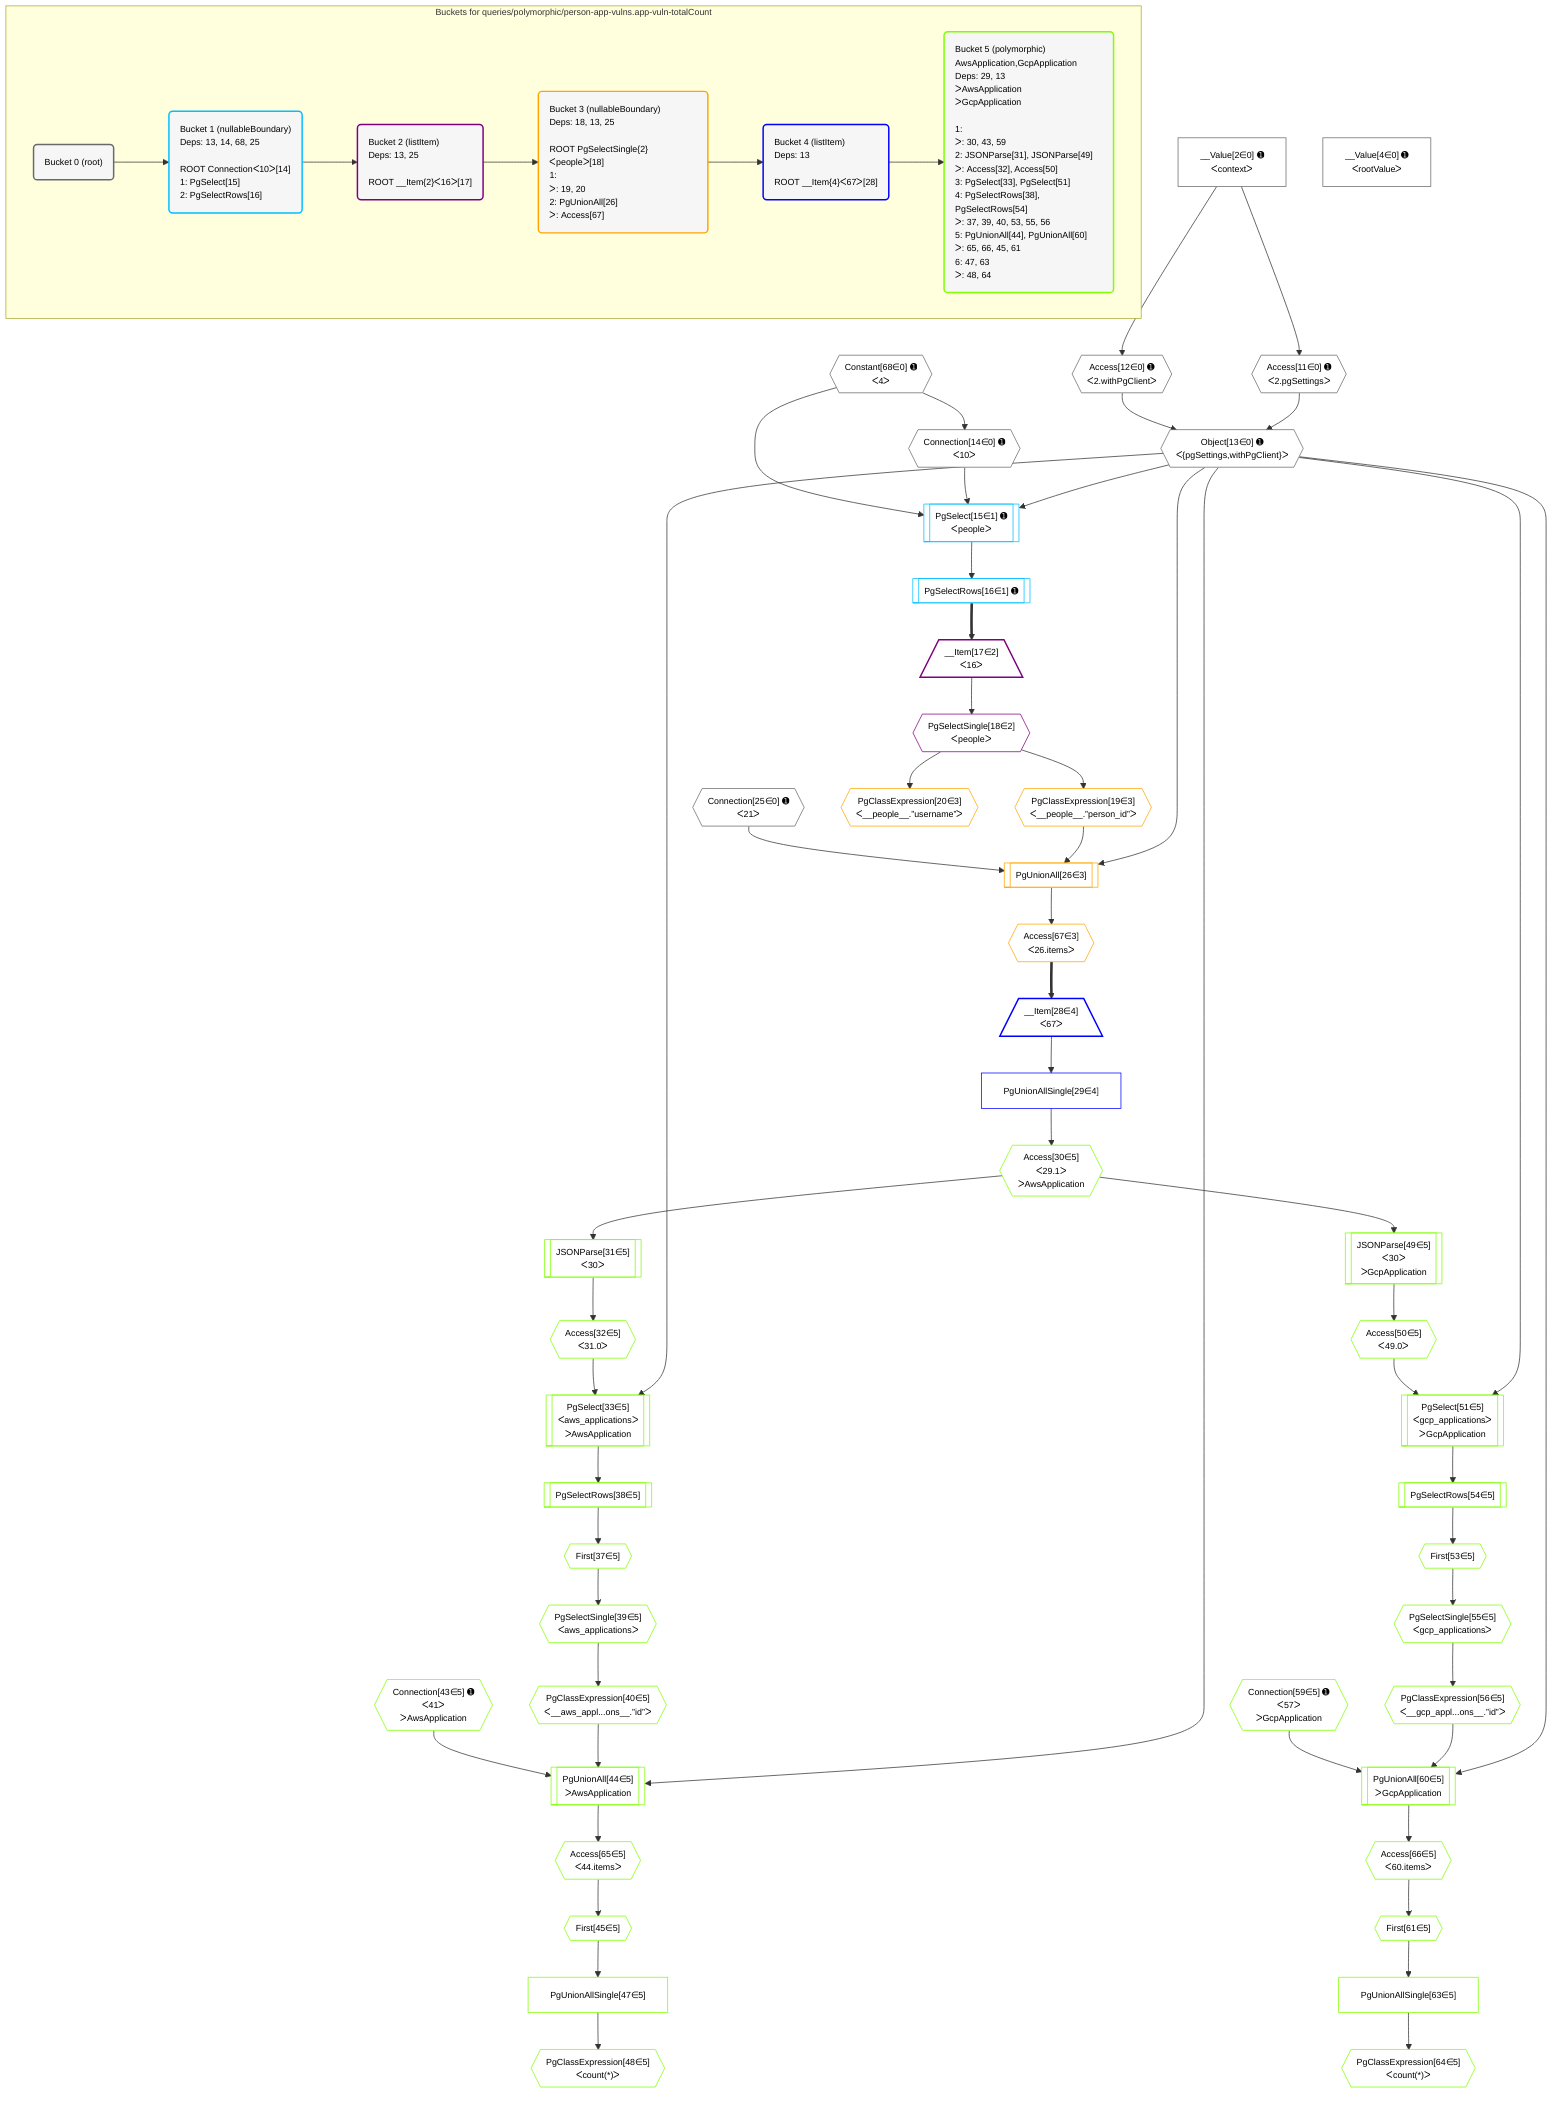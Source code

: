 %%{init: {'themeVariables': { 'fontSize': '12px'}}}%%
graph TD
    classDef path fill:#eee,stroke:#000,color:#000
    classDef plan fill:#fff,stroke-width:1px,color:#000
    classDef itemplan fill:#fff,stroke-width:2px,color:#000
    classDef unbatchedplan fill:#dff,stroke-width:1px,color:#000
    classDef sideeffectplan fill:#fcc,stroke-width:2px,color:#000
    classDef bucket fill:#f6f6f6,color:#000,stroke-width:2px,text-align:left


    %% plan dependencies
    Object13{{"Object[13∈0] ➊<br />ᐸ{pgSettings,withPgClient}ᐳ"}}:::plan
    Access11{{"Access[11∈0] ➊<br />ᐸ2.pgSettingsᐳ"}}:::plan
    Access12{{"Access[12∈0] ➊<br />ᐸ2.withPgClientᐳ"}}:::plan
    Access11 & Access12 --> Object13
    __Value2["__Value[2∈0] ➊<br />ᐸcontextᐳ"]:::plan
    __Value2 --> Access11
    __Value2 --> Access12
    Connection14{{"Connection[14∈0] ➊<br />ᐸ10ᐳ"}}:::plan
    Constant68{{"Constant[68∈0] ➊<br />ᐸ4ᐳ"}}:::plan
    Constant68 --> Connection14
    __Value4["__Value[4∈0] ➊<br />ᐸrootValueᐳ"]:::plan
    Connection25{{"Connection[25∈0] ➊<br />ᐸ21ᐳ"}}:::plan
    PgSelect15[["PgSelect[15∈1] ➊<br />ᐸpeopleᐳ"]]:::plan
    Object13 & Connection14 & Constant68 --> PgSelect15
    PgSelectRows16[["PgSelectRows[16∈1] ➊"]]:::plan
    PgSelect15 --> PgSelectRows16
    __Item17[/"__Item[17∈2]<br />ᐸ16ᐳ"\]:::itemplan
    PgSelectRows16 ==> __Item17
    PgSelectSingle18{{"PgSelectSingle[18∈2]<br />ᐸpeopleᐳ"}}:::plan
    __Item17 --> PgSelectSingle18
    PgUnionAll26[["PgUnionAll[26∈3]"]]:::plan
    PgClassExpression19{{"PgClassExpression[19∈3]<br />ᐸ__people__.”person_id”ᐳ"}}:::plan
    Object13 & PgClassExpression19 & Connection25 --> PgUnionAll26
    PgSelectSingle18 --> PgClassExpression19
    PgClassExpression20{{"PgClassExpression[20∈3]<br />ᐸ__people__.”username”ᐳ"}}:::plan
    PgSelectSingle18 --> PgClassExpression20
    Access67{{"Access[67∈3]<br />ᐸ26.itemsᐳ"}}:::plan
    PgUnionAll26 --> Access67
    __Item28[/"__Item[28∈4]<br />ᐸ67ᐳ"\]:::itemplan
    Access67 ==> __Item28
    PgUnionAllSingle29["PgUnionAllSingle[29∈4]"]:::plan
    __Item28 --> PgUnionAllSingle29
    PgUnionAll44[["PgUnionAll[44∈5]<br />ᐳAwsApplication"]]:::plan
    PgClassExpression40{{"PgClassExpression[40∈5]<br />ᐸ__aws_appl...ons__.”id”ᐳ"}}:::plan
    Connection43{{"Connection[43∈5] ➊<br />ᐸ41ᐳ<br />ᐳAwsApplication"}}:::plan
    Object13 & PgClassExpression40 & Connection43 --> PgUnionAll44
    PgUnionAll60[["PgUnionAll[60∈5]<br />ᐳGcpApplication"]]:::plan
    PgClassExpression56{{"PgClassExpression[56∈5]<br />ᐸ__gcp_appl...ons__.”id”ᐳ"}}:::plan
    Connection59{{"Connection[59∈5] ➊<br />ᐸ57ᐳ<br />ᐳGcpApplication"}}:::plan
    Object13 & PgClassExpression56 & Connection59 --> PgUnionAll60
    PgSelect33[["PgSelect[33∈5]<br />ᐸaws_applicationsᐳ<br />ᐳAwsApplication"]]:::plan
    Access32{{"Access[32∈5]<br />ᐸ31.0ᐳ"}}:::plan
    Object13 & Access32 --> PgSelect33
    PgSelect51[["PgSelect[51∈5]<br />ᐸgcp_applicationsᐳ<br />ᐳGcpApplication"]]:::plan
    Access50{{"Access[50∈5]<br />ᐸ49.0ᐳ"}}:::plan
    Object13 & Access50 --> PgSelect51
    Access30{{"Access[30∈5]<br />ᐸ29.1ᐳ<br />ᐳAwsApplication"}}:::plan
    PgUnionAllSingle29 --> Access30
    JSONParse31[["JSONParse[31∈5]<br />ᐸ30ᐳ"]]:::plan
    Access30 --> JSONParse31
    JSONParse31 --> Access32
    First37{{"First[37∈5]"}}:::plan
    PgSelectRows38[["PgSelectRows[38∈5]"]]:::plan
    PgSelectRows38 --> First37
    PgSelect33 --> PgSelectRows38
    PgSelectSingle39{{"PgSelectSingle[39∈5]<br />ᐸaws_applicationsᐳ"}}:::plan
    First37 --> PgSelectSingle39
    PgSelectSingle39 --> PgClassExpression40
    First45{{"First[45∈5]"}}:::plan
    Access65{{"Access[65∈5]<br />ᐸ44.itemsᐳ"}}:::plan
    Access65 --> First45
    PgUnionAllSingle47["PgUnionAllSingle[47∈5]"]:::plan
    First45 --> PgUnionAllSingle47
    PgClassExpression48{{"PgClassExpression[48∈5]<br />ᐸcount(*)ᐳ"}}:::plan
    PgUnionAllSingle47 --> PgClassExpression48
    JSONParse49[["JSONParse[49∈5]<br />ᐸ30ᐳ<br />ᐳGcpApplication"]]:::plan
    Access30 --> JSONParse49
    JSONParse49 --> Access50
    First53{{"First[53∈5]"}}:::plan
    PgSelectRows54[["PgSelectRows[54∈5]"]]:::plan
    PgSelectRows54 --> First53
    PgSelect51 --> PgSelectRows54
    PgSelectSingle55{{"PgSelectSingle[55∈5]<br />ᐸgcp_applicationsᐳ"}}:::plan
    First53 --> PgSelectSingle55
    PgSelectSingle55 --> PgClassExpression56
    First61{{"First[61∈5]"}}:::plan
    Access66{{"Access[66∈5]<br />ᐸ60.itemsᐳ"}}:::plan
    Access66 --> First61
    PgUnionAllSingle63["PgUnionAllSingle[63∈5]"]:::plan
    First61 --> PgUnionAllSingle63
    PgClassExpression64{{"PgClassExpression[64∈5]<br />ᐸcount(*)ᐳ"}}:::plan
    PgUnionAllSingle63 --> PgClassExpression64
    PgUnionAll44 --> Access65
    PgUnionAll60 --> Access66

    %% define steps

    subgraph "Buckets for queries/polymorphic/person-app-vulns.app-vuln-totalCount"
    Bucket0("Bucket 0 (root)"):::bucket
    classDef bucket0 stroke:#696969
    class Bucket0,__Value2,__Value4,Access11,Access12,Object13,Connection14,Connection25,Constant68 bucket0
    Bucket1("Bucket 1 (nullableBoundary)<br />Deps: 13, 14, 68, 25<br /><br />ROOT Connectionᐸ10ᐳ[14]<br />1: PgSelect[15]<br />2: PgSelectRows[16]"):::bucket
    classDef bucket1 stroke:#00bfff
    class Bucket1,PgSelect15,PgSelectRows16 bucket1
    Bucket2("Bucket 2 (listItem)<br />Deps: 13, 25<br /><br />ROOT __Item{2}ᐸ16ᐳ[17]"):::bucket
    classDef bucket2 stroke:#7f007f
    class Bucket2,__Item17,PgSelectSingle18 bucket2
    Bucket3("Bucket 3 (nullableBoundary)<br />Deps: 18, 13, 25<br /><br />ROOT PgSelectSingle{2}ᐸpeopleᐳ[18]<br />1: <br />ᐳ: 19, 20<br />2: PgUnionAll[26]<br />ᐳ: Access[67]"):::bucket
    classDef bucket3 stroke:#ffa500
    class Bucket3,PgClassExpression19,PgClassExpression20,PgUnionAll26,Access67 bucket3
    Bucket4("Bucket 4 (listItem)<br />Deps: 13<br /><br />ROOT __Item{4}ᐸ67ᐳ[28]"):::bucket
    classDef bucket4 stroke:#0000ff
    class Bucket4,__Item28,PgUnionAllSingle29 bucket4
    Bucket5("Bucket 5 (polymorphic)<br />AwsApplication,GcpApplication<br />Deps: 29, 13<br />ᐳAwsApplication<br />ᐳGcpApplication<br /><br />1: <br />ᐳ: 30, 43, 59<br />2: JSONParse[31], JSONParse[49]<br />ᐳ: Access[32], Access[50]<br />3: PgSelect[33], PgSelect[51]<br />4: PgSelectRows[38], PgSelectRows[54]<br />ᐳ: 37, 39, 40, 53, 55, 56<br />5: PgUnionAll[44], PgUnionAll[60]<br />ᐳ: 65, 66, 45, 61<br />6: 47, 63<br />ᐳ: 48, 64"):::bucket
    classDef bucket5 stroke:#7fff00
    class Bucket5,Access30,JSONParse31,Access32,PgSelect33,First37,PgSelectRows38,PgSelectSingle39,PgClassExpression40,Connection43,PgUnionAll44,First45,PgUnionAllSingle47,PgClassExpression48,JSONParse49,Access50,PgSelect51,First53,PgSelectRows54,PgSelectSingle55,PgClassExpression56,Connection59,PgUnionAll60,First61,PgUnionAllSingle63,PgClassExpression64,Access65,Access66 bucket5
    Bucket0 --> Bucket1
    Bucket1 --> Bucket2
    Bucket2 --> Bucket3
    Bucket3 --> Bucket4
    Bucket4 --> Bucket5
    end